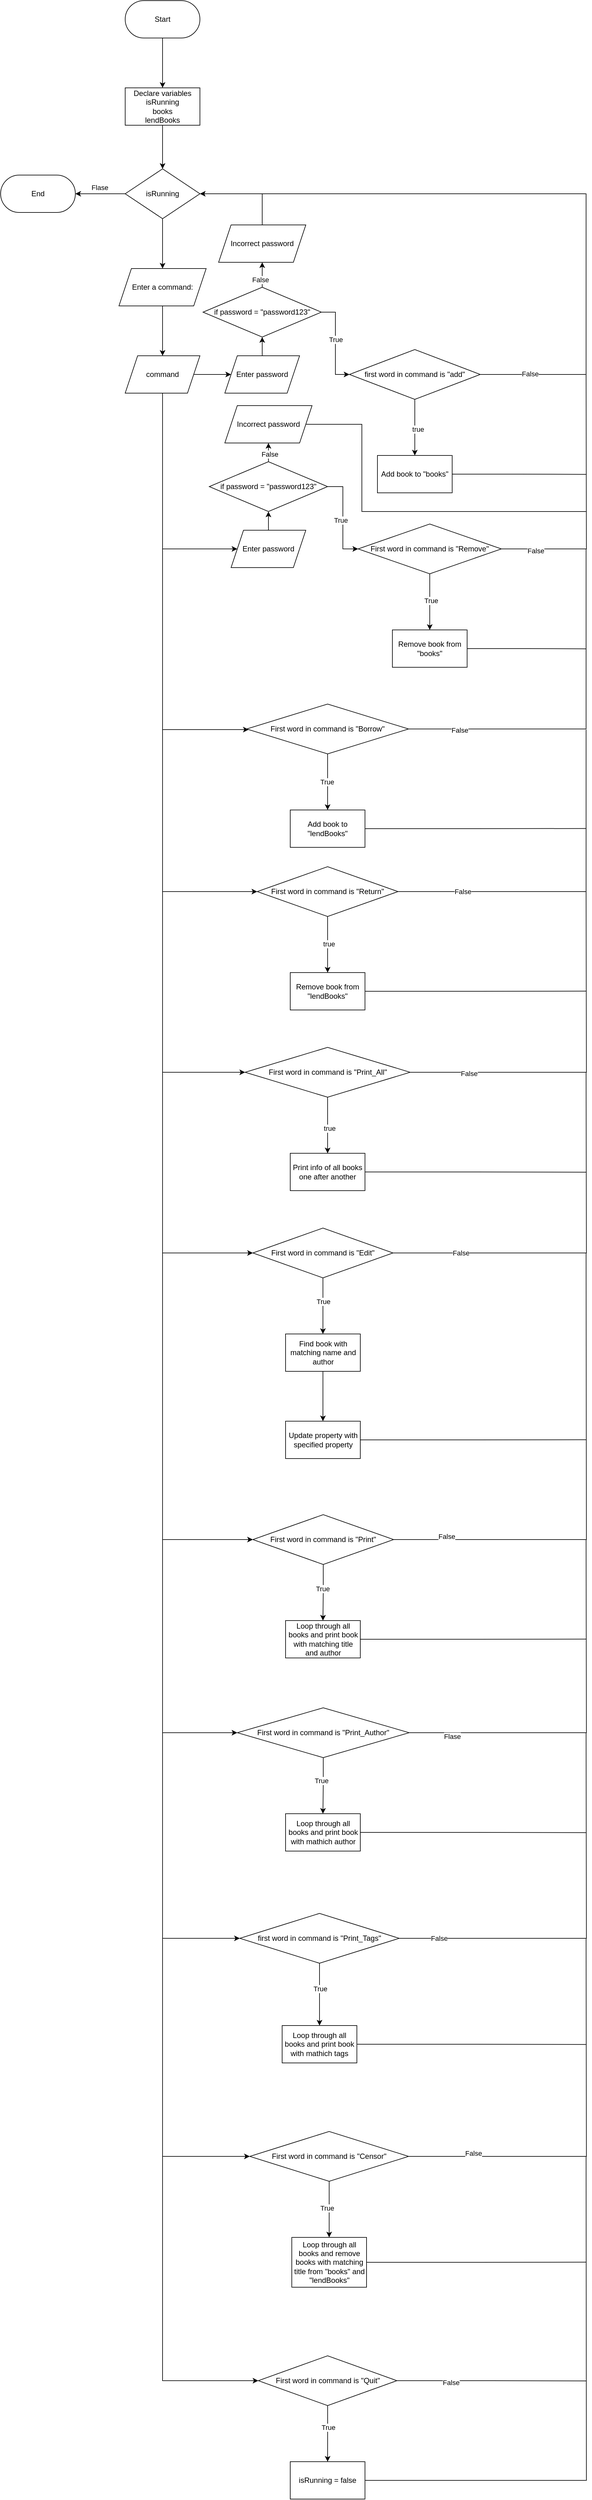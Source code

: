 <mxfile version="23.1.1" type="device">
  <diagram id="C5RBs43oDa-KdzZeNtuy" name="Page-1">
    <mxGraphModel dx="1932" dy="586" grid="1" gridSize="10" guides="1" tooltips="1" connect="1" arrows="1" fold="1" page="1" pageScale="1" pageWidth="827" pageHeight="1169" math="0" shadow="0">
      <root>
        <mxCell id="WIyWlLk6GJQsqaUBKTNV-0" />
        <mxCell id="WIyWlLk6GJQsqaUBKTNV-1" parent="WIyWlLk6GJQsqaUBKTNV-0" />
        <mxCell id="6sE2csk3cye2vYaGTCaD-12" value="" style="edgeStyle=orthogonalEdgeStyle;rounded=0;orthogonalLoop=1;jettySize=auto;html=1;" parent="WIyWlLk6GJQsqaUBKTNV-1" source="6sE2csk3cye2vYaGTCaD-8" target="6sE2csk3cye2vYaGTCaD-11" edge="1">
          <mxGeometry relative="1" as="geometry" />
        </mxCell>
        <mxCell id="6sE2csk3cye2vYaGTCaD-8" value="Start" style="rounded=1;whiteSpace=wrap;html=1;arcSize=50;" parent="WIyWlLk6GJQsqaUBKTNV-1" vertex="1">
          <mxGeometry x="40" y="40" width="120" height="60" as="geometry" />
        </mxCell>
        <mxCell id="6sE2csk3cye2vYaGTCaD-14" value="" style="edgeStyle=orthogonalEdgeStyle;rounded=0;orthogonalLoop=1;jettySize=auto;html=1;" parent="WIyWlLk6GJQsqaUBKTNV-1" source="6sE2csk3cye2vYaGTCaD-11" target="6sE2csk3cye2vYaGTCaD-13" edge="1">
          <mxGeometry relative="1" as="geometry" />
        </mxCell>
        <mxCell id="6sE2csk3cye2vYaGTCaD-11" value="Declare variables isRunning&lt;br&gt;books&lt;br&gt;lendBooks" style="rounded=1;whiteSpace=wrap;html=1;arcSize=0;" parent="WIyWlLk6GJQsqaUBKTNV-1" vertex="1">
          <mxGeometry x="40" y="180" width="120" height="60" as="geometry" />
        </mxCell>
        <mxCell id="6sE2csk3cye2vYaGTCaD-16" value="" style="edgeStyle=orthogonalEdgeStyle;rounded=0;orthogonalLoop=1;jettySize=auto;html=1;" parent="WIyWlLk6GJQsqaUBKTNV-1" source="6sE2csk3cye2vYaGTCaD-13" target="6sE2csk3cye2vYaGTCaD-15" edge="1">
          <mxGeometry relative="1" as="geometry" />
        </mxCell>
        <mxCell id="6sE2csk3cye2vYaGTCaD-17" value="Flase" style="edgeLabel;html=1;align=center;verticalAlign=middle;resizable=0;points=[];" parent="6sE2csk3cye2vYaGTCaD-16" vertex="1" connectable="0">
          <mxGeometry x="0.02" y="-5" relative="1" as="geometry">
            <mxPoint y="-5" as="offset" />
          </mxGeometry>
        </mxCell>
        <mxCell id="5jzYrLNi0Wke-sMAbvRR-1" value="" style="edgeStyle=orthogonalEdgeStyle;rounded=0;orthogonalLoop=1;jettySize=auto;html=1;" edge="1" parent="WIyWlLk6GJQsqaUBKTNV-1" source="6sE2csk3cye2vYaGTCaD-13" target="5jzYrLNi0Wke-sMAbvRR-0">
          <mxGeometry relative="1" as="geometry" />
        </mxCell>
        <mxCell id="6sE2csk3cye2vYaGTCaD-13" value="isRunning" style="rhombus;whiteSpace=wrap;html=1;rounded=1;arcSize=0;" parent="WIyWlLk6GJQsqaUBKTNV-1" vertex="1">
          <mxGeometry x="40" y="310" width="120" height="80" as="geometry" />
        </mxCell>
        <mxCell id="6sE2csk3cye2vYaGTCaD-15" value="End" style="whiteSpace=wrap;html=1;rounded=1;arcSize=50;" parent="WIyWlLk6GJQsqaUBKTNV-1" vertex="1">
          <mxGeometry x="-160" y="320" width="120" height="60" as="geometry" />
        </mxCell>
        <mxCell id="5jzYrLNi0Wke-sMAbvRR-7" value="" style="edgeStyle=orthogonalEdgeStyle;rounded=0;orthogonalLoop=1;jettySize=auto;html=1;" edge="1" parent="WIyWlLk6GJQsqaUBKTNV-1" source="5jzYrLNi0Wke-sMAbvRR-0" target="5jzYrLNi0Wke-sMAbvRR-6">
          <mxGeometry relative="1" as="geometry" />
        </mxCell>
        <mxCell id="5jzYrLNi0Wke-sMAbvRR-0" value="Enter a command:" style="shape=parallelogram;perimeter=parallelogramPerimeter;whiteSpace=wrap;html=1;fixedSize=1;rounded=1;arcSize=0;" vertex="1" parent="WIyWlLk6GJQsqaUBKTNV-1">
          <mxGeometry x="30" y="470" width="140" height="60" as="geometry" />
        </mxCell>
        <mxCell id="5jzYrLNi0Wke-sMAbvRR-28" value="" style="edgeStyle=orthogonalEdgeStyle;rounded=0;orthogonalLoop=1;jettySize=auto;html=1;" edge="1" parent="WIyWlLk6GJQsqaUBKTNV-1" source="5jzYrLNi0Wke-sMAbvRR-6" target="5jzYrLNi0Wke-sMAbvRR-27">
          <mxGeometry relative="1" as="geometry">
            <Array as="points">
              <mxPoint x="100" y="1210" />
            </Array>
          </mxGeometry>
        </mxCell>
        <mxCell id="5jzYrLNi0Wke-sMAbvRR-35" value="" style="edgeStyle=orthogonalEdgeStyle;rounded=0;orthogonalLoop=1;jettySize=auto;html=1;" edge="1" parent="WIyWlLk6GJQsqaUBKTNV-1" source="5jzYrLNi0Wke-sMAbvRR-6" target="5jzYrLNi0Wke-sMAbvRR-34">
          <mxGeometry relative="1" as="geometry">
            <Array as="points">
              <mxPoint x="100" y="1470" />
            </Array>
          </mxGeometry>
        </mxCell>
        <mxCell id="5jzYrLNi0Wke-sMAbvRR-40" value="" style="edgeStyle=orthogonalEdgeStyle;rounded=0;orthogonalLoop=1;jettySize=auto;html=1;" edge="1" parent="WIyWlLk6GJQsqaUBKTNV-1" source="5jzYrLNi0Wke-sMAbvRR-6" target="5jzYrLNi0Wke-sMAbvRR-39">
          <mxGeometry relative="1" as="geometry">
            <Array as="points">
              <mxPoint x="100" y="1760" />
            </Array>
          </mxGeometry>
        </mxCell>
        <mxCell id="5jzYrLNi0Wke-sMAbvRR-56" value="" style="edgeStyle=orthogonalEdgeStyle;rounded=0;orthogonalLoop=1;jettySize=auto;html=1;" edge="1" parent="WIyWlLk6GJQsqaUBKTNV-1" source="5jzYrLNi0Wke-sMAbvRR-6" target="5jzYrLNi0Wke-sMAbvRR-55">
          <mxGeometry relative="1" as="geometry">
            <Array as="points">
              <mxPoint x="100" y="2050" />
            </Array>
          </mxGeometry>
        </mxCell>
        <mxCell id="5jzYrLNi0Wke-sMAbvRR-68" value="" style="edgeStyle=orthogonalEdgeStyle;rounded=0;orthogonalLoop=1;jettySize=auto;html=1;" edge="1" parent="WIyWlLk6GJQsqaUBKTNV-1" source="5jzYrLNi0Wke-sMAbvRR-6" target="5jzYrLNi0Wke-sMAbvRR-67">
          <mxGeometry relative="1" as="geometry">
            <Array as="points">
              <mxPoint x="100" y="1970" />
              <mxPoint x="100" y="1970" />
            </Array>
          </mxGeometry>
        </mxCell>
        <mxCell id="5jzYrLNi0Wke-sMAbvRR-76" value="" style="edgeStyle=orthogonalEdgeStyle;rounded=0;orthogonalLoop=1;jettySize=auto;html=1;" edge="1" parent="WIyWlLk6GJQsqaUBKTNV-1" source="5jzYrLNi0Wke-sMAbvRR-6" target="5jzYrLNi0Wke-sMAbvRR-75">
          <mxGeometry relative="1" as="geometry">
            <Array as="points">
              <mxPoint x="100" y="2320" />
              <mxPoint x="100" y="2320" />
            </Array>
          </mxGeometry>
        </mxCell>
        <mxCell id="5jzYrLNi0Wke-sMAbvRR-83" value="" style="edgeStyle=orthogonalEdgeStyle;rounded=0;orthogonalLoop=1;jettySize=auto;html=1;" edge="1" parent="WIyWlLk6GJQsqaUBKTNV-1" source="5jzYrLNi0Wke-sMAbvRR-6" target="5jzYrLNi0Wke-sMAbvRR-82">
          <mxGeometry relative="1" as="geometry">
            <Array as="points">
              <mxPoint x="100" y="2340" />
              <mxPoint x="100" y="2340" />
            </Array>
          </mxGeometry>
        </mxCell>
        <mxCell id="5jzYrLNi0Wke-sMAbvRR-93" value="" style="edgeStyle=orthogonalEdgeStyle;rounded=0;orthogonalLoop=1;jettySize=auto;html=1;" edge="1" parent="WIyWlLk6GJQsqaUBKTNV-1" source="5jzYrLNi0Wke-sMAbvRR-6" target="5jzYrLNi0Wke-sMAbvRR-92">
          <mxGeometry relative="1" as="geometry" />
        </mxCell>
        <mxCell id="5jzYrLNi0Wke-sMAbvRR-105" style="edgeStyle=orthogonalEdgeStyle;rounded=0;orthogonalLoop=1;jettySize=auto;html=1;entryX=0;entryY=0.5;entryDx=0;entryDy=0;" edge="1" parent="WIyWlLk6GJQsqaUBKTNV-1" source="5jzYrLNi0Wke-sMAbvRR-6" target="5jzYrLNi0Wke-sMAbvRR-102">
          <mxGeometry relative="1" as="geometry">
            <mxPoint x="150" y="940.0" as="targetPoint" />
            <Array as="points">
              <mxPoint x="100" y="920" />
            </Array>
          </mxGeometry>
        </mxCell>
        <mxCell id="5jzYrLNi0Wke-sMAbvRR-113" value="" style="edgeStyle=orthogonalEdgeStyle;rounded=0;orthogonalLoop=1;jettySize=auto;html=1;" edge="1" parent="WIyWlLk6GJQsqaUBKTNV-1" source="5jzYrLNi0Wke-sMAbvRR-6" target="5jzYrLNi0Wke-sMAbvRR-112">
          <mxGeometry relative="1" as="geometry">
            <Array as="points">
              <mxPoint x="100" y="3500" />
            </Array>
          </mxGeometry>
        </mxCell>
        <mxCell id="5jzYrLNi0Wke-sMAbvRR-118" value="" style="edgeStyle=orthogonalEdgeStyle;rounded=0;orthogonalLoop=1;jettySize=auto;html=1;" edge="1" parent="WIyWlLk6GJQsqaUBKTNV-1" source="5jzYrLNi0Wke-sMAbvRR-6" target="5jzYrLNi0Wke-sMAbvRR-117">
          <mxGeometry relative="1" as="geometry">
            <Array as="points">
              <mxPoint x="100" y="3860" />
            </Array>
          </mxGeometry>
        </mxCell>
        <mxCell id="5jzYrLNi0Wke-sMAbvRR-6" value="command" style="shape=parallelogram;perimeter=parallelogramPerimeter;whiteSpace=wrap;html=1;fixedSize=1;rounded=1;arcSize=0;" vertex="1" parent="WIyWlLk6GJQsqaUBKTNV-1">
          <mxGeometry x="40" y="610" width="120" height="60" as="geometry" />
        </mxCell>
        <mxCell id="5jzYrLNi0Wke-sMAbvRR-10" style="edgeStyle=orthogonalEdgeStyle;rounded=0;orthogonalLoop=1;jettySize=auto;html=1;exitX=1;exitY=0.5;exitDx=0;exitDy=0;entryX=1;entryY=0.5;entryDx=0;entryDy=0;" edge="1" parent="WIyWlLk6GJQsqaUBKTNV-1" source="5jzYrLNi0Wke-sMAbvRR-8" target="6sE2csk3cye2vYaGTCaD-13">
          <mxGeometry relative="1" as="geometry">
            <Array as="points">
              <mxPoint x="780" y="640" />
              <mxPoint x="780" y="350" />
            </Array>
          </mxGeometry>
        </mxCell>
        <mxCell id="5jzYrLNi0Wke-sMAbvRR-11" value="False" style="edgeLabel;html=1;align=center;verticalAlign=middle;resizable=0;points=[];" vertex="1" connectable="0" parent="5jzYrLNi0Wke-sMAbvRR-10">
          <mxGeometry x="-0.393" y="-3" relative="1" as="geometry">
            <mxPoint x="-93" y="157" as="offset" />
          </mxGeometry>
        </mxCell>
        <mxCell id="5jzYrLNi0Wke-sMAbvRR-22" value="" style="edgeStyle=orthogonalEdgeStyle;rounded=0;orthogonalLoop=1;jettySize=auto;html=1;" edge="1" parent="WIyWlLk6GJQsqaUBKTNV-1" source="5jzYrLNi0Wke-sMAbvRR-8" target="5jzYrLNi0Wke-sMAbvRR-21">
          <mxGeometry relative="1" as="geometry" />
        </mxCell>
        <mxCell id="5jzYrLNi0Wke-sMAbvRR-26" value="true" style="edgeLabel;html=1;align=center;verticalAlign=middle;resizable=0;points=[];" vertex="1" connectable="0" parent="5jzYrLNi0Wke-sMAbvRR-22">
          <mxGeometry x="0.071" y="5" relative="1" as="geometry">
            <mxPoint as="offset" />
          </mxGeometry>
        </mxCell>
        <mxCell id="5jzYrLNi0Wke-sMAbvRR-8" value="first word in command is &quot;add&quot;" style="rhombus;whiteSpace=wrap;html=1;rounded=1;arcSize=0;" vertex="1" parent="WIyWlLk6GJQsqaUBKTNV-1">
          <mxGeometry x="400" y="600" width="210" height="80" as="geometry" />
        </mxCell>
        <mxCell id="5jzYrLNi0Wke-sMAbvRR-44" style="edgeStyle=orthogonalEdgeStyle;rounded=0;orthogonalLoop=1;jettySize=auto;html=1;endArrow=none;endFill=0;" edge="1" parent="WIyWlLk6GJQsqaUBKTNV-1" source="5jzYrLNi0Wke-sMAbvRR-14">
          <mxGeometry relative="1" as="geometry">
            <mxPoint x="780" y="640" as="targetPoint" />
          </mxGeometry>
        </mxCell>
        <mxCell id="5jzYrLNi0Wke-sMAbvRR-45" value="False" style="edgeLabel;html=1;align=center;verticalAlign=middle;resizable=0;points=[];" vertex="1" connectable="0" parent="5jzYrLNi0Wke-sMAbvRR-44">
          <mxGeometry x="-0.738" y="-3" relative="1" as="geometry">
            <mxPoint as="offset" />
          </mxGeometry>
        </mxCell>
        <mxCell id="5jzYrLNi0Wke-sMAbvRR-90" value="" style="edgeStyle=orthogonalEdgeStyle;rounded=0;orthogonalLoop=1;jettySize=auto;html=1;" edge="1" parent="WIyWlLk6GJQsqaUBKTNV-1" source="5jzYrLNi0Wke-sMAbvRR-14" target="5jzYrLNi0Wke-sMAbvRR-89">
          <mxGeometry relative="1" as="geometry" />
        </mxCell>
        <mxCell id="5jzYrLNi0Wke-sMAbvRR-91" value="True" style="edgeLabel;html=1;align=center;verticalAlign=middle;resizable=0;points=[];" vertex="1" connectable="0" parent="5jzYrLNi0Wke-sMAbvRR-90">
          <mxGeometry x="-0.044" y="2" relative="1" as="geometry">
            <mxPoint as="offset" />
          </mxGeometry>
        </mxCell>
        <mxCell id="5jzYrLNi0Wke-sMAbvRR-14" value="First word in command is &quot;Remove&quot;" style="rhombus;whiteSpace=wrap;html=1;rounded=1;arcSize=0;" vertex="1" parent="WIyWlLk6GJQsqaUBKTNV-1">
          <mxGeometry x="414" y="880" width="230" height="80" as="geometry" />
        </mxCell>
        <mxCell id="5jzYrLNi0Wke-sMAbvRR-137" style="edgeStyle=orthogonalEdgeStyle;rounded=0;orthogonalLoop=1;jettySize=auto;html=1;exitX=1;exitY=0.5;exitDx=0;exitDy=0;endArrow=none;endFill=0;" edge="1" parent="WIyWlLk6GJQsqaUBKTNV-1" source="5jzYrLNi0Wke-sMAbvRR-21">
          <mxGeometry relative="1" as="geometry">
            <mxPoint x="780" y="800.316" as="targetPoint" />
          </mxGeometry>
        </mxCell>
        <mxCell id="5jzYrLNi0Wke-sMAbvRR-21" value="Add book to &quot;books&quot;" style="whiteSpace=wrap;html=1;rounded=1;arcSize=0;" vertex="1" parent="WIyWlLk6GJQsqaUBKTNV-1">
          <mxGeometry x="445" y="770" width="120" height="60" as="geometry" />
        </mxCell>
        <mxCell id="5jzYrLNi0Wke-sMAbvRR-33" value="" style="edgeStyle=orthogonalEdgeStyle;rounded=0;orthogonalLoop=1;jettySize=auto;html=1;" edge="1" parent="WIyWlLk6GJQsqaUBKTNV-1" source="5jzYrLNi0Wke-sMAbvRR-27" target="5jzYrLNi0Wke-sMAbvRR-32">
          <mxGeometry relative="1" as="geometry" />
        </mxCell>
        <mxCell id="5jzYrLNi0Wke-sMAbvRR-52" value="True" style="edgeLabel;html=1;align=center;verticalAlign=middle;resizable=0;points=[];" vertex="1" connectable="0" parent="5jzYrLNi0Wke-sMAbvRR-33">
          <mxGeometry x="0.004" y="-1" relative="1" as="geometry">
            <mxPoint as="offset" />
          </mxGeometry>
        </mxCell>
        <mxCell id="5jzYrLNi0Wke-sMAbvRR-46" style="edgeStyle=orthogonalEdgeStyle;rounded=0;orthogonalLoop=1;jettySize=auto;html=1;endArrow=none;endFill=0;" edge="1" parent="WIyWlLk6GJQsqaUBKTNV-1" source="5jzYrLNi0Wke-sMAbvRR-27">
          <mxGeometry relative="1" as="geometry">
            <mxPoint x="780" y="920" as="targetPoint" />
            <Array as="points">
              <mxPoint x="780" y="1209" />
            </Array>
          </mxGeometry>
        </mxCell>
        <mxCell id="5jzYrLNi0Wke-sMAbvRR-47" value="False" style="edgeLabel;html=1;align=center;verticalAlign=middle;resizable=0;points=[];" vertex="1" connectable="0" parent="5jzYrLNi0Wke-sMAbvRR-46">
          <mxGeometry x="-0.716" y="-2" relative="1" as="geometry">
            <mxPoint as="offset" />
          </mxGeometry>
        </mxCell>
        <mxCell id="5jzYrLNi0Wke-sMAbvRR-27" value="First word in command is &quot;Borrow&quot;" style="rhombus;whiteSpace=wrap;html=1;rounded=1;arcSize=0;" vertex="1" parent="WIyWlLk6GJQsqaUBKTNV-1">
          <mxGeometry x="235" y="1169" width="260" height="80" as="geometry" />
        </mxCell>
        <mxCell id="5jzYrLNi0Wke-sMAbvRR-135" style="edgeStyle=orthogonalEdgeStyle;rounded=0;orthogonalLoop=1;jettySize=auto;html=1;exitX=1;exitY=0.5;exitDx=0;exitDy=0;endArrow=none;endFill=0;" edge="1" parent="WIyWlLk6GJQsqaUBKTNV-1" source="5jzYrLNi0Wke-sMAbvRR-32">
          <mxGeometry relative="1" as="geometry">
            <mxPoint x="780" y="1368.737" as="targetPoint" />
          </mxGeometry>
        </mxCell>
        <mxCell id="5jzYrLNi0Wke-sMAbvRR-32" value="Add book to &quot;lendBooks&quot;" style="whiteSpace=wrap;html=1;rounded=1;arcSize=0;" vertex="1" parent="WIyWlLk6GJQsqaUBKTNV-1">
          <mxGeometry x="305" y="1339" width="120" height="60" as="geometry" />
        </mxCell>
        <mxCell id="5jzYrLNi0Wke-sMAbvRR-38" value="" style="edgeStyle=orthogonalEdgeStyle;rounded=0;orthogonalLoop=1;jettySize=auto;html=1;" edge="1" parent="WIyWlLk6GJQsqaUBKTNV-1" source="5jzYrLNi0Wke-sMAbvRR-34" target="5jzYrLNi0Wke-sMAbvRR-37">
          <mxGeometry relative="1" as="geometry" />
        </mxCell>
        <mxCell id="5jzYrLNi0Wke-sMAbvRR-53" value="true" style="edgeLabel;html=1;align=center;verticalAlign=middle;resizable=0;points=[];" vertex="1" connectable="0" parent="5jzYrLNi0Wke-sMAbvRR-38">
          <mxGeometry x="-0.027" y="2" relative="1" as="geometry">
            <mxPoint as="offset" />
          </mxGeometry>
        </mxCell>
        <mxCell id="5jzYrLNi0Wke-sMAbvRR-48" style="edgeStyle=orthogonalEdgeStyle;rounded=0;orthogonalLoop=1;jettySize=auto;html=1;endArrow=none;endFill=0;" edge="1" parent="WIyWlLk6GJQsqaUBKTNV-1" source="5jzYrLNi0Wke-sMAbvRR-34">
          <mxGeometry relative="1" as="geometry">
            <mxPoint x="780" y="1210" as="targetPoint" />
            <Array as="points">
              <mxPoint x="780" y="1470" />
            </Array>
          </mxGeometry>
        </mxCell>
        <mxCell id="5jzYrLNi0Wke-sMAbvRR-49" value="False" style="edgeLabel;html=1;align=center;verticalAlign=middle;resizable=0;points=[];" vertex="1" connectable="0" parent="5jzYrLNi0Wke-sMAbvRR-48">
          <mxGeometry x="-0.632" relative="1" as="geometry">
            <mxPoint as="offset" />
          </mxGeometry>
        </mxCell>
        <mxCell id="5jzYrLNi0Wke-sMAbvRR-34" value="First word in command is &quot;Return&quot;" style="rhombus;whiteSpace=wrap;html=1;rounded=1;arcSize=0;" vertex="1" parent="WIyWlLk6GJQsqaUBKTNV-1">
          <mxGeometry x="252" y="1430" width="226" height="80" as="geometry" />
        </mxCell>
        <mxCell id="5jzYrLNi0Wke-sMAbvRR-134" style="edgeStyle=orthogonalEdgeStyle;rounded=0;orthogonalLoop=1;jettySize=auto;html=1;exitX=1;exitY=0.5;exitDx=0;exitDy=0;endArrow=none;endFill=0;" edge="1" parent="WIyWlLk6GJQsqaUBKTNV-1" source="5jzYrLNi0Wke-sMAbvRR-37">
          <mxGeometry relative="1" as="geometry">
            <mxPoint x="780" y="1629.789" as="targetPoint" />
          </mxGeometry>
        </mxCell>
        <mxCell id="5jzYrLNi0Wke-sMAbvRR-37" value="Remove book from &quot;lendBooks&quot;" style="whiteSpace=wrap;html=1;rounded=1;arcSize=0;" vertex="1" parent="WIyWlLk6GJQsqaUBKTNV-1">
          <mxGeometry x="305" y="1600" width="120" height="60" as="geometry" />
        </mxCell>
        <mxCell id="5jzYrLNi0Wke-sMAbvRR-43" value="" style="edgeStyle=orthogonalEdgeStyle;rounded=0;orthogonalLoop=1;jettySize=auto;html=1;" edge="1" parent="WIyWlLk6GJQsqaUBKTNV-1" source="5jzYrLNi0Wke-sMAbvRR-39" target="5jzYrLNi0Wke-sMAbvRR-42">
          <mxGeometry relative="1" as="geometry" />
        </mxCell>
        <mxCell id="5jzYrLNi0Wke-sMAbvRR-54" value="true" style="edgeLabel;html=1;align=center;verticalAlign=middle;resizable=0;points=[];" vertex="1" connectable="0" parent="5jzYrLNi0Wke-sMAbvRR-43">
          <mxGeometry x="0.102" y="3" relative="1" as="geometry">
            <mxPoint as="offset" />
          </mxGeometry>
        </mxCell>
        <mxCell id="5jzYrLNi0Wke-sMAbvRR-50" style="edgeStyle=orthogonalEdgeStyle;rounded=0;orthogonalLoop=1;jettySize=auto;html=1;exitX=1;exitY=0.5;exitDx=0;exitDy=0;endArrow=none;endFill=0;" edge="1" parent="WIyWlLk6GJQsqaUBKTNV-1" source="5jzYrLNi0Wke-sMAbvRR-39">
          <mxGeometry relative="1" as="geometry">
            <mxPoint x="780" y="1470" as="targetPoint" />
          </mxGeometry>
        </mxCell>
        <mxCell id="5jzYrLNi0Wke-sMAbvRR-51" value="False" style="edgeLabel;html=1;align=center;verticalAlign=middle;resizable=0;points=[];" vertex="1" connectable="0" parent="5jzYrLNi0Wke-sMAbvRR-50">
          <mxGeometry x="-0.672" y="-2" relative="1" as="geometry">
            <mxPoint as="offset" />
          </mxGeometry>
        </mxCell>
        <mxCell id="5jzYrLNi0Wke-sMAbvRR-39" value="First word in command is &quot;Print_All&quot;" style="rhombus;whiteSpace=wrap;html=1;rounded=1;arcSize=0;" vertex="1" parent="WIyWlLk6GJQsqaUBKTNV-1">
          <mxGeometry x="232.5" y="1720" width="265" height="80" as="geometry" />
        </mxCell>
        <mxCell id="5jzYrLNi0Wke-sMAbvRR-133" style="edgeStyle=orthogonalEdgeStyle;rounded=0;orthogonalLoop=1;jettySize=auto;html=1;exitX=1;exitY=0.5;exitDx=0;exitDy=0;endArrow=none;endFill=0;" edge="1" parent="WIyWlLk6GJQsqaUBKTNV-1" source="5jzYrLNi0Wke-sMAbvRR-42">
          <mxGeometry relative="1" as="geometry">
            <mxPoint x="780" y="1920.316" as="targetPoint" />
          </mxGeometry>
        </mxCell>
        <mxCell id="5jzYrLNi0Wke-sMAbvRR-42" value="Print info of all books one after another" style="whiteSpace=wrap;html=1;rounded=1;arcSize=0;" vertex="1" parent="WIyWlLk6GJQsqaUBKTNV-1">
          <mxGeometry x="305" y="1890" width="120" height="60" as="geometry" />
        </mxCell>
        <mxCell id="5jzYrLNi0Wke-sMAbvRR-58" value="" style="edgeStyle=orthogonalEdgeStyle;rounded=0;orthogonalLoop=1;jettySize=auto;html=1;" edge="1" parent="WIyWlLk6GJQsqaUBKTNV-1" source="5jzYrLNi0Wke-sMAbvRR-55" target="5jzYrLNi0Wke-sMAbvRR-57">
          <mxGeometry relative="1" as="geometry" />
        </mxCell>
        <mxCell id="5jzYrLNi0Wke-sMAbvRR-65" value="True" style="edgeLabel;html=1;align=center;verticalAlign=middle;resizable=0;points=[];" vertex="1" connectable="0" parent="5jzYrLNi0Wke-sMAbvRR-58">
          <mxGeometry x="-0.16" relative="1" as="geometry">
            <mxPoint as="offset" />
          </mxGeometry>
        </mxCell>
        <mxCell id="5jzYrLNi0Wke-sMAbvRR-66" style="edgeStyle=orthogonalEdgeStyle;rounded=0;orthogonalLoop=1;jettySize=auto;html=1;endArrow=none;endFill=0;" edge="1" parent="WIyWlLk6GJQsqaUBKTNV-1" source="5jzYrLNi0Wke-sMAbvRR-55">
          <mxGeometry relative="1" as="geometry">
            <mxPoint x="780" y="1760" as="targetPoint" />
          </mxGeometry>
        </mxCell>
        <mxCell id="5jzYrLNi0Wke-sMAbvRR-74" value="False" style="edgeLabel;html=1;align=center;verticalAlign=middle;resizable=0;points=[];" vertex="1" connectable="0" parent="5jzYrLNi0Wke-sMAbvRR-66">
          <mxGeometry x="-0.639" y="-2" relative="1" as="geometry">
            <mxPoint y="-2" as="offset" />
          </mxGeometry>
        </mxCell>
        <mxCell id="5jzYrLNi0Wke-sMAbvRR-55" value="First word in command is &quot;Edit&quot;" style="rhombus;whiteSpace=wrap;html=1;rounded=1;arcSize=0;" vertex="1" parent="WIyWlLk6GJQsqaUBKTNV-1">
          <mxGeometry x="245" y="2010" width="225" height="80" as="geometry" />
        </mxCell>
        <mxCell id="5jzYrLNi0Wke-sMAbvRR-62" value="" style="edgeStyle=orthogonalEdgeStyle;rounded=0;orthogonalLoop=1;jettySize=auto;html=1;" edge="1" parent="WIyWlLk6GJQsqaUBKTNV-1" source="5jzYrLNi0Wke-sMAbvRR-57" target="5jzYrLNi0Wke-sMAbvRR-61">
          <mxGeometry relative="1" as="geometry" />
        </mxCell>
        <mxCell id="5jzYrLNi0Wke-sMAbvRR-57" value="Find book with matching name and author" style="whiteSpace=wrap;html=1;rounded=1;arcSize=0;" vertex="1" parent="WIyWlLk6GJQsqaUBKTNV-1">
          <mxGeometry x="297.5" y="2180" width="120" height="60" as="geometry" />
        </mxCell>
        <mxCell id="5jzYrLNi0Wke-sMAbvRR-132" style="edgeStyle=orthogonalEdgeStyle;rounded=0;orthogonalLoop=1;jettySize=auto;html=1;exitX=1;exitY=0.5;exitDx=0;exitDy=0;endArrow=none;endFill=0;" edge="1" parent="WIyWlLk6GJQsqaUBKTNV-1" source="5jzYrLNi0Wke-sMAbvRR-61">
          <mxGeometry relative="1" as="geometry">
            <mxPoint x="780" y="2349.789" as="targetPoint" />
          </mxGeometry>
        </mxCell>
        <mxCell id="5jzYrLNi0Wke-sMAbvRR-61" value="Update property with specified property" style="whiteSpace=wrap;html=1;rounded=1;arcSize=0;" vertex="1" parent="WIyWlLk6GJQsqaUBKTNV-1">
          <mxGeometry x="297.5" y="2320" width="120" height="60" as="geometry" />
        </mxCell>
        <mxCell id="5jzYrLNi0Wke-sMAbvRR-69" style="edgeStyle=orthogonalEdgeStyle;rounded=0;orthogonalLoop=1;jettySize=auto;html=1;endArrow=none;endFill=0;" edge="1" parent="WIyWlLk6GJQsqaUBKTNV-1" source="5jzYrLNi0Wke-sMAbvRR-67">
          <mxGeometry relative="1" as="geometry">
            <mxPoint x="780" y="2050" as="targetPoint" />
          </mxGeometry>
        </mxCell>
        <mxCell id="5jzYrLNi0Wke-sMAbvRR-72" value="False" style="edgeLabel;html=1;align=center;verticalAlign=middle;resizable=0;points=[];" vertex="1" connectable="0" parent="5jzYrLNi0Wke-sMAbvRR-69">
          <mxGeometry x="-0.779" y="5" relative="1" as="geometry">
            <mxPoint as="offset" />
          </mxGeometry>
        </mxCell>
        <mxCell id="5jzYrLNi0Wke-sMAbvRR-71" value="" style="edgeStyle=orthogonalEdgeStyle;rounded=0;orthogonalLoop=1;jettySize=auto;html=1;" edge="1" parent="WIyWlLk6GJQsqaUBKTNV-1" source="5jzYrLNi0Wke-sMAbvRR-67" target="5jzYrLNi0Wke-sMAbvRR-70">
          <mxGeometry relative="1" as="geometry" />
        </mxCell>
        <mxCell id="5jzYrLNi0Wke-sMAbvRR-73" value="True" style="edgeLabel;html=1;align=center;verticalAlign=middle;resizable=0;points=[];" vertex="1" connectable="0" parent="5jzYrLNi0Wke-sMAbvRR-71">
          <mxGeometry x="-0.151" y="-1" relative="1" as="geometry">
            <mxPoint as="offset" />
          </mxGeometry>
        </mxCell>
        <mxCell id="5jzYrLNi0Wke-sMAbvRR-67" value="First word in command is &quot;Print&quot;" style="rhombus;whiteSpace=wrap;html=1;rounded=1;arcSize=0;" vertex="1" parent="WIyWlLk6GJQsqaUBKTNV-1">
          <mxGeometry x="245" y="2470" width="226" height="80" as="geometry" />
        </mxCell>
        <mxCell id="5jzYrLNi0Wke-sMAbvRR-131" style="edgeStyle=orthogonalEdgeStyle;rounded=0;orthogonalLoop=1;jettySize=auto;html=1;exitX=1;exitY=0.5;exitDx=0;exitDy=0;endArrow=none;endFill=0;" edge="1" parent="WIyWlLk6GJQsqaUBKTNV-1" source="5jzYrLNi0Wke-sMAbvRR-70">
          <mxGeometry relative="1" as="geometry">
            <mxPoint x="780" y="2669.789" as="targetPoint" />
          </mxGeometry>
        </mxCell>
        <mxCell id="5jzYrLNi0Wke-sMAbvRR-70" value="Loop through all books and print book with matching title and author" style="whiteSpace=wrap;html=1;rounded=1;arcSize=0;" vertex="1" parent="WIyWlLk6GJQsqaUBKTNV-1">
          <mxGeometry x="297.5" y="2640" width="120" height="60" as="geometry" />
        </mxCell>
        <mxCell id="5jzYrLNi0Wke-sMAbvRR-77" style="edgeStyle=orthogonalEdgeStyle;rounded=0;orthogonalLoop=1;jettySize=auto;html=1;endArrow=none;endFill=0;" edge="1" parent="WIyWlLk6GJQsqaUBKTNV-1" source="5jzYrLNi0Wke-sMAbvRR-75">
          <mxGeometry relative="1" as="geometry">
            <mxPoint x="780" y="2510" as="targetPoint" />
          </mxGeometry>
        </mxCell>
        <mxCell id="5jzYrLNi0Wke-sMAbvRR-78" value="Flase" style="edgeLabel;html=1;align=center;verticalAlign=middle;resizable=0;points=[];" vertex="1" connectable="0" parent="5jzYrLNi0Wke-sMAbvRR-77">
          <mxGeometry x="-0.769" y="-6" relative="1" as="geometry">
            <mxPoint as="offset" />
          </mxGeometry>
        </mxCell>
        <mxCell id="5jzYrLNi0Wke-sMAbvRR-80" value="" style="edgeStyle=orthogonalEdgeStyle;rounded=0;orthogonalLoop=1;jettySize=auto;html=1;" edge="1" parent="WIyWlLk6GJQsqaUBKTNV-1" source="5jzYrLNi0Wke-sMAbvRR-75" target="5jzYrLNi0Wke-sMAbvRR-79">
          <mxGeometry relative="1" as="geometry" />
        </mxCell>
        <mxCell id="5jzYrLNi0Wke-sMAbvRR-81" value="True" style="edgeLabel;html=1;align=center;verticalAlign=middle;resizable=0;points=[];" vertex="1" connectable="0" parent="5jzYrLNi0Wke-sMAbvRR-80">
          <mxGeometry x="-0.178" y="-3" relative="1" as="geometry">
            <mxPoint as="offset" />
          </mxGeometry>
        </mxCell>
        <mxCell id="5jzYrLNi0Wke-sMAbvRR-75" value="First word in command is &quot;Print_Author&quot;" style="rhombus;whiteSpace=wrap;html=1;rounded=1;arcSize=0;" vertex="1" parent="WIyWlLk6GJQsqaUBKTNV-1">
          <mxGeometry x="220" y="2780" width="276" height="80" as="geometry" />
        </mxCell>
        <mxCell id="5jzYrLNi0Wke-sMAbvRR-130" style="edgeStyle=orthogonalEdgeStyle;rounded=0;orthogonalLoop=1;jettySize=auto;html=1;exitX=1;exitY=0.5;exitDx=0;exitDy=0;endArrow=none;endFill=0;" edge="1" parent="WIyWlLk6GJQsqaUBKTNV-1" source="5jzYrLNi0Wke-sMAbvRR-79">
          <mxGeometry relative="1" as="geometry">
            <mxPoint x="780" y="2980.316" as="targetPoint" />
          </mxGeometry>
        </mxCell>
        <mxCell id="5jzYrLNi0Wke-sMAbvRR-79" value="Loop through all books and print book with mathich author" style="whiteSpace=wrap;html=1;rounded=1;arcSize=0;" vertex="1" parent="WIyWlLk6GJQsqaUBKTNV-1">
          <mxGeometry x="297.5" y="2950" width="120" height="60" as="geometry" />
        </mxCell>
        <mxCell id="5jzYrLNi0Wke-sMAbvRR-84" style="edgeStyle=orthogonalEdgeStyle;rounded=0;orthogonalLoop=1;jettySize=auto;html=1;endArrow=none;endFill=0;" edge="1" parent="WIyWlLk6GJQsqaUBKTNV-1" source="5jzYrLNi0Wke-sMAbvRR-82">
          <mxGeometry relative="1" as="geometry">
            <mxPoint x="780" y="2820" as="targetPoint" />
          </mxGeometry>
        </mxCell>
        <mxCell id="5jzYrLNi0Wke-sMAbvRR-85" value="False" style="edgeLabel;html=1;align=center;verticalAlign=middle;resizable=0;points=[];" vertex="1" connectable="0" parent="5jzYrLNi0Wke-sMAbvRR-84">
          <mxGeometry x="-0.799" relative="1" as="geometry">
            <mxPoint as="offset" />
          </mxGeometry>
        </mxCell>
        <mxCell id="5jzYrLNi0Wke-sMAbvRR-87" value="" style="edgeStyle=orthogonalEdgeStyle;rounded=0;orthogonalLoop=1;jettySize=auto;html=1;" edge="1" parent="WIyWlLk6GJQsqaUBKTNV-1" source="5jzYrLNi0Wke-sMAbvRR-82" target="5jzYrLNi0Wke-sMAbvRR-86">
          <mxGeometry relative="1" as="geometry" />
        </mxCell>
        <mxCell id="5jzYrLNi0Wke-sMAbvRR-88" value="True" style="edgeLabel;html=1;align=center;verticalAlign=middle;resizable=0;points=[];" vertex="1" connectable="0" parent="5jzYrLNi0Wke-sMAbvRR-87">
          <mxGeometry x="-0.178" y="1" relative="1" as="geometry">
            <mxPoint as="offset" />
          </mxGeometry>
        </mxCell>
        <mxCell id="5jzYrLNi0Wke-sMAbvRR-82" value="first word in command is &quot;Print_Tags&quot;" style="rhombus;whiteSpace=wrap;html=1;rounded=1;arcSize=0;" vertex="1" parent="WIyWlLk6GJQsqaUBKTNV-1">
          <mxGeometry x="224" y="3110" width="256" height="80" as="geometry" />
        </mxCell>
        <mxCell id="5jzYrLNi0Wke-sMAbvRR-129" style="edgeStyle=orthogonalEdgeStyle;rounded=0;orthogonalLoop=1;jettySize=auto;html=1;exitX=1;exitY=0.5;exitDx=0;exitDy=0;endArrow=none;endFill=0;" edge="1" parent="WIyWlLk6GJQsqaUBKTNV-1" source="5jzYrLNi0Wke-sMAbvRR-86">
          <mxGeometry relative="1" as="geometry">
            <mxPoint x="780" y="3320.316" as="targetPoint" />
          </mxGeometry>
        </mxCell>
        <mxCell id="5jzYrLNi0Wke-sMAbvRR-86" value="Loop through all books and print book with mathich tags" style="whiteSpace=wrap;html=1;rounded=1;arcSize=0;" vertex="1" parent="WIyWlLk6GJQsqaUBKTNV-1">
          <mxGeometry x="292" y="3290" width="120" height="60" as="geometry" />
        </mxCell>
        <mxCell id="5jzYrLNi0Wke-sMAbvRR-136" style="edgeStyle=orthogonalEdgeStyle;rounded=0;orthogonalLoop=1;jettySize=auto;html=1;exitX=1;exitY=0.5;exitDx=0;exitDy=0;endArrow=none;endFill=0;" edge="1" parent="WIyWlLk6GJQsqaUBKTNV-1" source="5jzYrLNi0Wke-sMAbvRR-89">
          <mxGeometry relative="1" as="geometry">
            <mxPoint x="780" y="1080.316" as="targetPoint" />
          </mxGeometry>
        </mxCell>
        <mxCell id="5jzYrLNi0Wke-sMAbvRR-89" value="Remove book from &quot;books&quot;" style="whiteSpace=wrap;html=1;rounded=1;arcSize=0;" vertex="1" parent="WIyWlLk6GJQsqaUBKTNV-1">
          <mxGeometry x="469" y="1050" width="120" height="60" as="geometry" />
        </mxCell>
        <mxCell id="5jzYrLNi0Wke-sMAbvRR-95" value="" style="edgeStyle=orthogonalEdgeStyle;rounded=0;orthogonalLoop=1;jettySize=auto;html=1;" edge="1" parent="WIyWlLk6GJQsqaUBKTNV-1" source="5jzYrLNi0Wke-sMAbvRR-92" target="5jzYrLNi0Wke-sMAbvRR-94">
          <mxGeometry relative="1" as="geometry" />
        </mxCell>
        <mxCell id="5jzYrLNi0Wke-sMAbvRR-92" value="Enter password" style="shape=parallelogram;perimeter=parallelogramPerimeter;whiteSpace=wrap;html=1;fixedSize=1;rounded=1;arcSize=0;" vertex="1" parent="WIyWlLk6GJQsqaUBKTNV-1">
          <mxGeometry x="200" y="610" width="120" height="60" as="geometry" />
        </mxCell>
        <mxCell id="5jzYrLNi0Wke-sMAbvRR-96" style="edgeStyle=orthogonalEdgeStyle;rounded=0;orthogonalLoop=1;jettySize=auto;html=1;exitX=1;exitY=0.5;exitDx=0;exitDy=0;entryX=0;entryY=0.5;entryDx=0;entryDy=0;" edge="1" parent="WIyWlLk6GJQsqaUBKTNV-1" source="5jzYrLNi0Wke-sMAbvRR-94" target="5jzYrLNi0Wke-sMAbvRR-8">
          <mxGeometry relative="1" as="geometry" />
        </mxCell>
        <mxCell id="5jzYrLNi0Wke-sMAbvRR-100" value="True" style="edgeLabel;html=1;align=center;verticalAlign=middle;resizable=0;points=[];" vertex="1" connectable="0" parent="5jzYrLNi0Wke-sMAbvRR-96">
          <mxGeometry x="-0.093" relative="1" as="geometry">
            <mxPoint as="offset" />
          </mxGeometry>
        </mxCell>
        <mxCell id="5jzYrLNi0Wke-sMAbvRR-98" value="" style="edgeStyle=orthogonalEdgeStyle;rounded=0;orthogonalLoop=1;jettySize=auto;html=1;" edge="1" parent="WIyWlLk6GJQsqaUBKTNV-1" source="5jzYrLNi0Wke-sMAbvRR-94" target="5jzYrLNi0Wke-sMAbvRR-97">
          <mxGeometry relative="1" as="geometry" />
        </mxCell>
        <mxCell id="5jzYrLNi0Wke-sMAbvRR-101" value="False" style="edgeLabel;html=1;align=center;verticalAlign=middle;resizable=0;points=[];" vertex="1" connectable="0" parent="5jzYrLNi0Wke-sMAbvRR-98">
          <mxGeometry x="-0.374" y="3" relative="1" as="geometry">
            <mxPoint as="offset" />
          </mxGeometry>
        </mxCell>
        <mxCell id="5jzYrLNi0Wke-sMAbvRR-94" value="if password = &quot;password123&quot;" style="rhombus;whiteSpace=wrap;html=1;rounded=1;arcSize=0;" vertex="1" parent="WIyWlLk6GJQsqaUBKTNV-1">
          <mxGeometry x="165" y="500" width="190" height="80" as="geometry" />
        </mxCell>
        <mxCell id="5jzYrLNi0Wke-sMAbvRR-99" style="edgeStyle=orthogonalEdgeStyle;rounded=0;orthogonalLoop=1;jettySize=auto;html=1;endArrow=none;endFill=0;" edge="1" parent="WIyWlLk6GJQsqaUBKTNV-1" source="5jzYrLNi0Wke-sMAbvRR-97">
          <mxGeometry relative="1" as="geometry">
            <mxPoint x="260.0" y="350" as="targetPoint" />
          </mxGeometry>
        </mxCell>
        <mxCell id="5jzYrLNi0Wke-sMAbvRR-97" value="Incorrect password" style="shape=parallelogram;perimeter=parallelogramPerimeter;whiteSpace=wrap;html=1;fixedSize=1;rounded=1;arcSize=0;" vertex="1" parent="WIyWlLk6GJQsqaUBKTNV-1">
          <mxGeometry x="190" y="400" width="140" height="60" as="geometry" />
        </mxCell>
        <mxCell id="5jzYrLNi0Wke-sMAbvRR-106" style="edgeStyle=orthogonalEdgeStyle;rounded=0;orthogonalLoop=1;jettySize=auto;html=1;exitX=0.5;exitY=0;exitDx=0;exitDy=0;entryX=0.5;entryY=1;entryDx=0;entryDy=0;" edge="1" parent="WIyWlLk6GJQsqaUBKTNV-1" source="5jzYrLNi0Wke-sMAbvRR-102" target="5jzYrLNi0Wke-sMAbvRR-103">
          <mxGeometry relative="1" as="geometry" />
        </mxCell>
        <mxCell id="5jzYrLNi0Wke-sMAbvRR-102" value="Enter password" style="shape=parallelogram;perimeter=parallelogramPerimeter;whiteSpace=wrap;html=1;fixedSize=1;rounded=1;arcSize=0;" vertex="1" parent="WIyWlLk6GJQsqaUBKTNV-1">
          <mxGeometry x="210" y="890" width="120" height="60" as="geometry" />
        </mxCell>
        <mxCell id="5jzYrLNi0Wke-sMAbvRR-107" style="edgeStyle=orthogonalEdgeStyle;rounded=0;orthogonalLoop=1;jettySize=auto;html=1;exitX=1;exitY=0.5;exitDx=0;exitDy=0;entryX=0;entryY=0.5;entryDx=0;entryDy=0;" edge="1" parent="WIyWlLk6GJQsqaUBKTNV-1" source="5jzYrLNi0Wke-sMAbvRR-103" target="5jzYrLNi0Wke-sMAbvRR-14">
          <mxGeometry relative="1" as="geometry" />
        </mxCell>
        <mxCell id="5jzYrLNi0Wke-sMAbvRR-108" value="True" style="edgeLabel;html=1;align=center;verticalAlign=middle;resizable=0;points=[];" vertex="1" connectable="0" parent="5jzYrLNi0Wke-sMAbvRR-107">
          <mxGeometry x="0.051" y="-4" relative="1" as="geometry">
            <mxPoint as="offset" />
          </mxGeometry>
        </mxCell>
        <mxCell id="5jzYrLNi0Wke-sMAbvRR-109" style="edgeStyle=orthogonalEdgeStyle;rounded=0;orthogonalLoop=1;jettySize=auto;html=1;exitX=0.5;exitY=0;exitDx=0;exitDy=0;entryX=0.5;entryY=1;entryDx=0;entryDy=0;" edge="1" parent="WIyWlLk6GJQsqaUBKTNV-1" source="5jzYrLNi0Wke-sMAbvRR-103" target="5jzYrLNi0Wke-sMAbvRR-104">
          <mxGeometry relative="1" as="geometry" />
        </mxCell>
        <mxCell id="5jzYrLNi0Wke-sMAbvRR-110" value="False" style="edgeLabel;html=1;align=center;verticalAlign=middle;resizable=0;points=[];" vertex="1" connectable="0" parent="5jzYrLNi0Wke-sMAbvRR-109">
          <mxGeometry x="-0.165" y="-2" relative="1" as="geometry">
            <mxPoint as="offset" />
          </mxGeometry>
        </mxCell>
        <mxCell id="5jzYrLNi0Wke-sMAbvRR-103" value="if password = &quot;password123&quot;" style="rhombus;whiteSpace=wrap;html=1;rounded=1;arcSize=0;" vertex="1" parent="WIyWlLk6GJQsqaUBKTNV-1">
          <mxGeometry x="175" y="780" width="190" height="80" as="geometry" />
        </mxCell>
        <mxCell id="5jzYrLNi0Wke-sMAbvRR-111" style="edgeStyle=orthogonalEdgeStyle;rounded=0;orthogonalLoop=1;jettySize=auto;html=1;exitX=1;exitY=0.5;exitDx=0;exitDy=0;endArrow=none;endFill=0;" edge="1" parent="WIyWlLk6GJQsqaUBKTNV-1" source="5jzYrLNi0Wke-sMAbvRR-104">
          <mxGeometry relative="1" as="geometry">
            <mxPoint x="780" y="860" as="targetPoint" />
            <Array as="points">
              <mxPoint x="420" y="720" />
              <mxPoint x="420" y="860" />
            </Array>
          </mxGeometry>
        </mxCell>
        <mxCell id="5jzYrLNi0Wke-sMAbvRR-104" value="Incorrect password" style="shape=parallelogram;perimeter=parallelogramPerimeter;whiteSpace=wrap;html=1;fixedSize=1;rounded=1;arcSize=0;" vertex="1" parent="WIyWlLk6GJQsqaUBKTNV-1">
          <mxGeometry x="200" y="690" width="140" height="60" as="geometry" />
        </mxCell>
        <mxCell id="5jzYrLNi0Wke-sMAbvRR-114" style="edgeStyle=orthogonalEdgeStyle;rounded=0;orthogonalLoop=1;jettySize=auto;html=1;exitX=1;exitY=0.5;exitDx=0;exitDy=0;endArrow=none;endFill=0;" edge="1" parent="WIyWlLk6GJQsqaUBKTNV-1" source="5jzYrLNi0Wke-sMAbvRR-112">
          <mxGeometry relative="1" as="geometry">
            <mxPoint x="780" y="3150" as="targetPoint" />
          </mxGeometry>
        </mxCell>
        <mxCell id="5jzYrLNi0Wke-sMAbvRR-127" value="False" style="edgeLabel;html=1;align=center;verticalAlign=middle;resizable=0;points=[];" vertex="1" connectable="0" parent="5jzYrLNi0Wke-sMAbvRR-114">
          <mxGeometry x="-0.673" y="5" relative="1" as="geometry">
            <mxPoint as="offset" />
          </mxGeometry>
        </mxCell>
        <mxCell id="5jzYrLNi0Wke-sMAbvRR-116" value="" style="edgeStyle=orthogonalEdgeStyle;rounded=0;orthogonalLoop=1;jettySize=auto;html=1;" edge="1" parent="WIyWlLk6GJQsqaUBKTNV-1" source="5jzYrLNi0Wke-sMAbvRR-112" target="5jzYrLNi0Wke-sMAbvRR-115">
          <mxGeometry relative="1" as="geometry" />
        </mxCell>
        <mxCell id="5jzYrLNi0Wke-sMAbvRR-128" value="True" style="edgeLabel;html=1;align=center;verticalAlign=middle;resizable=0;points=[];" vertex="1" connectable="0" parent="5jzYrLNi0Wke-sMAbvRR-116">
          <mxGeometry x="-0.029" y="-4" relative="1" as="geometry">
            <mxPoint y="-1" as="offset" />
          </mxGeometry>
        </mxCell>
        <mxCell id="5jzYrLNi0Wke-sMAbvRR-112" value="First word in command is &quot;Censor&quot;" style="rhombus;whiteSpace=wrap;html=1;rounded=1;arcSize=0;" vertex="1" parent="WIyWlLk6GJQsqaUBKTNV-1">
          <mxGeometry x="240" y="3460" width="255" height="80" as="geometry" />
        </mxCell>
        <mxCell id="5jzYrLNi0Wke-sMAbvRR-126" style="edgeStyle=orthogonalEdgeStyle;rounded=0;orthogonalLoop=1;jettySize=auto;html=1;exitX=1;exitY=0.5;exitDx=0;exitDy=0;endArrow=none;endFill=0;" edge="1" parent="WIyWlLk6GJQsqaUBKTNV-1" source="5jzYrLNi0Wke-sMAbvRR-115">
          <mxGeometry relative="1" as="geometry">
            <mxPoint x="780" y="3669.789" as="targetPoint" />
          </mxGeometry>
        </mxCell>
        <mxCell id="5jzYrLNi0Wke-sMAbvRR-115" value="Loop through all books and remove books with matching title from &quot;books&quot; and &quot;lendBooks&quot;" style="whiteSpace=wrap;html=1;rounded=1;arcSize=0;" vertex="1" parent="WIyWlLk6GJQsqaUBKTNV-1">
          <mxGeometry x="307.5" y="3630" width="120" height="80" as="geometry" />
        </mxCell>
        <mxCell id="5jzYrLNi0Wke-sMAbvRR-120" value="" style="edgeStyle=orthogonalEdgeStyle;rounded=0;orthogonalLoop=1;jettySize=auto;html=1;" edge="1" parent="WIyWlLk6GJQsqaUBKTNV-1" source="5jzYrLNi0Wke-sMAbvRR-117" target="5jzYrLNi0Wke-sMAbvRR-119">
          <mxGeometry relative="1" as="geometry" />
        </mxCell>
        <mxCell id="5jzYrLNi0Wke-sMAbvRR-125" value="True" style="edgeLabel;html=1;align=center;verticalAlign=middle;resizable=0;points=[];" vertex="1" connectable="0" parent="5jzYrLNi0Wke-sMAbvRR-120">
          <mxGeometry x="-0.23" y="1" relative="1" as="geometry">
            <mxPoint as="offset" />
          </mxGeometry>
        </mxCell>
        <mxCell id="5jzYrLNi0Wke-sMAbvRR-123" style="edgeStyle=orthogonalEdgeStyle;rounded=0;orthogonalLoop=1;jettySize=auto;html=1;exitX=1;exitY=0.5;exitDx=0;exitDy=0;endArrow=none;endFill=0;" edge="1" parent="WIyWlLk6GJQsqaUBKTNV-1" source="5jzYrLNi0Wke-sMAbvRR-117">
          <mxGeometry relative="1" as="geometry">
            <mxPoint x="780" y="3860.316" as="targetPoint" />
          </mxGeometry>
        </mxCell>
        <mxCell id="5jzYrLNi0Wke-sMAbvRR-124" value="False" style="edgeLabel;html=1;align=center;verticalAlign=middle;resizable=0;points=[];" vertex="1" connectable="0" parent="5jzYrLNi0Wke-sMAbvRR-123">
          <mxGeometry x="-0.431" y="-3" relative="1" as="geometry">
            <mxPoint as="offset" />
          </mxGeometry>
        </mxCell>
        <mxCell id="5jzYrLNi0Wke-sMAbvRR-117" value="First word in command is &quot;Quit&quot;" style="rhombus;whiteSpace=wrap;html=1;rounded=1;arcSize=0;" vertex="1" parent="WIyWlLk6GJQsqaUBKTNV-1">
          <mxGeometry x="253.75" y="3820" width="222.5" height="80" as="geometry" />
        </mxCell>
        <mxCell id="5jzYrLNi0Wke-sMAbvRR-121" style="edgeStyle=orthogonalEdgeStyle;rounded=0;orthogonalLoop=1;jettySize=auto;html=1;exitX=1;exitY=0.5;exitDx=0;exitDy=0;endArrow=none;endFill=0;" edge="1" parent="WIyWlLk6GJQsqaUBKTNV-1" source="5jzYrLNi0Wke-sMAbvRR-119">
          <mxGeometry relative="1" as="geometry">
            <mxPoint x="780" y="3500" as="targetPoint" />
          </mxGeometry>
        </mxCell>
        <mxCell id="5jzYrLNi0Wke-sMAbvRR-119" value="isRunning = false" style="whiteSpace=wrap;html=1;rounded=1;arcSize=0;" vertex="1" parent="WIyWlLk6GJQsqaUBKTNV-1">
          <mxGeometry x="305" y="3990" width="120" height="60" as="geometry" />
        </mxCell>
      </root>
    </mxGraphModel>
  </diagram>
</mxfile>
